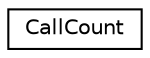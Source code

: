 digraph "Graphical Class Hierarchy"
{
 // LATEX_PDF_SIZE
  edge [fontname="Helvetica",fontsize="10",labelfontname="Helvetica",labelfontsize="10"];
  node [fontname="Helvetica",fontsize="10",shape=record];
  rankdir="LR";
  Node0 [label="CallCount",height=0.2,width=0.4,color="black", fillcolor="white", style="filled",URL="$db/d1b/sqlite3_8c.html#d5/df6/structCallCount",tooltip=" "];
}
